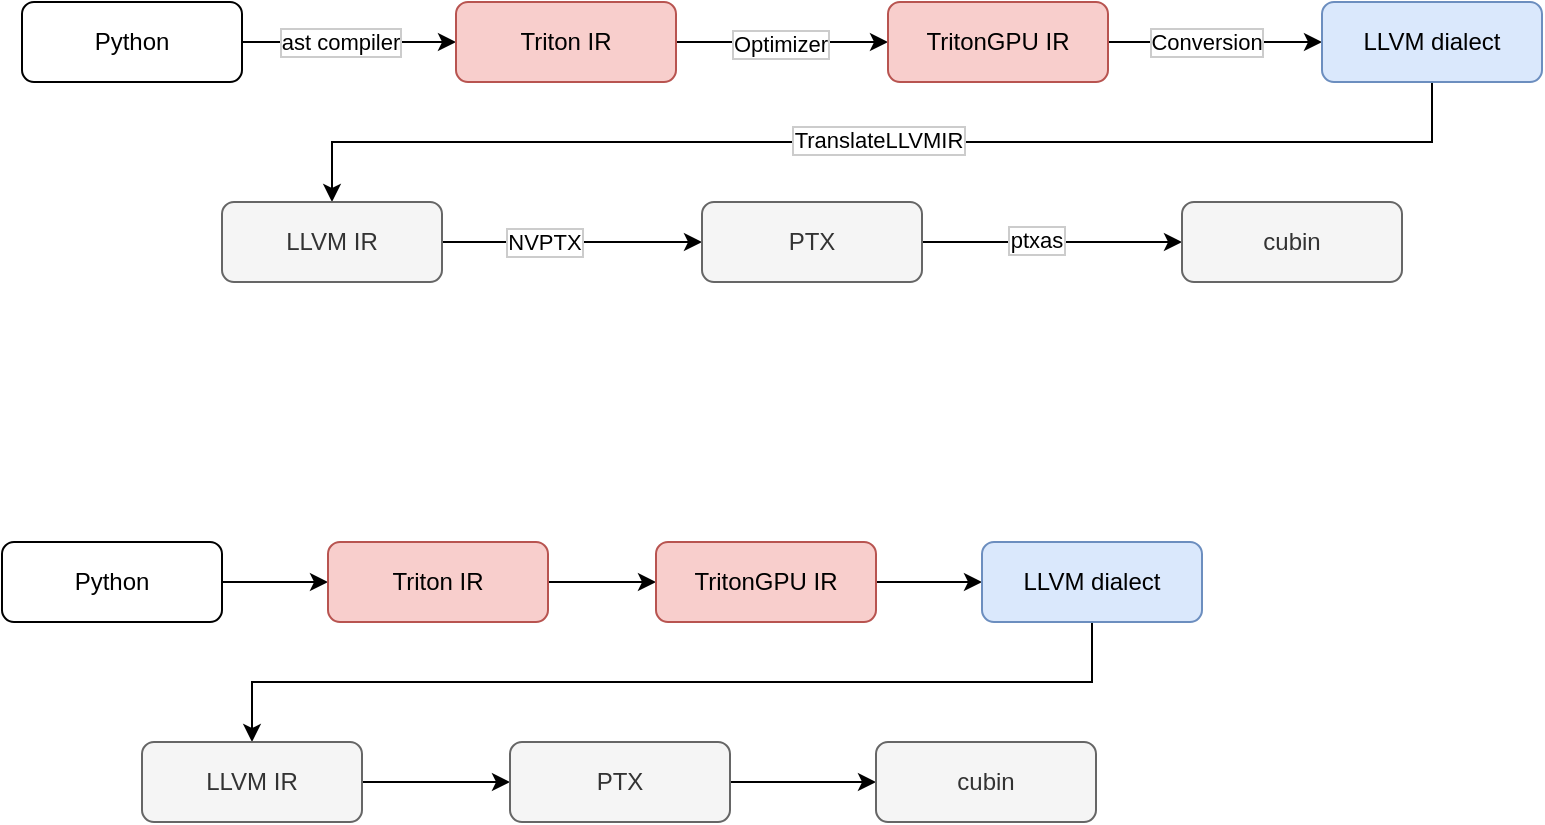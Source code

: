 <mxfile version="20.5.3" type="github">
  <diagram id="nCMCtI_0fGmXLX7nTU4V" name="第 1 页">
    <mxGraphModel dx="926" dy="752" grid="1" gridSize="10" guides="1" tooltips="1" connect="1" arrows="1" fold="1" page="1" pageScale="1" pageWidth="827" pageHeight="1169" math="0" shadow="0">
      <root>
        <mxCell id="0" />
        <mxCell id="1" parent="0" />
        <mxCell id="FMdcrydQJysGpQUzG1MX-5" value="" style="edgeStyle=orthogonalEdgeStyle;rounded=0;orthogonalLoop=1;jettySize=auto;html=1;" edge="1" parent="1" source="_bKhbQ4zFmAfNgiu8Np8-1" target="_bKhbQ4zFmAfNgiu8Np8-2">
          <mxGeometry relative="1" as="geometry" />
        </mxCell>
        <mxCell id="FMdcrydQJysGpQUzG1MX-26" value="ast compiler" style="edgeLabel;html=1;align=center;verticalAlign=middle;resizable=0;points=[];labelBorderColor=#CCCCCC;" vertex="1" connectable="0" parent="FMdcrydQJysGpQUzG1MX-5">
          <mxGeometry x="-0.14" relative="1" as="geometry">
            <mxPoint x="3" as="offset" />
          </mxGeometry>
        </mxCell>
        <mxCell id="_bKhbQ4zFmAfNgiu8Np8-1" value="Python" style="rounded=1;whiteSpace=wrap;html=1;" parent="1" vertex="1">
          <mxGeometry x="10" y="130" width="110" height="40" as="geometry" />
        </mxCell>
        <mxCell id="FMdcrydQJysGpQUzG1MX-6" value="" style="edgeStyle=orthogonalEdgeStyle;rounded=0;orthogonalLoop=1;jettySize=auto;html=1;" edge="1" parent="1" source="_bKhbQ4zFmAfNgiu8Np8-2" target="_bKhbQ4zFmAfNgiu8Np8-3">
          <mxGeometry relative="1" as="geometry" />
        </mxCell>
        <mxCell id="FMdcrydQJysGpQUzG1MX-27" value="Optimizer" style="edgeLabel;html=1;align=center;verticalAlign=middle;resizable=0;points=[];labelBorderColor=#CCCCCC;" vertex="1" connectable="0" parent="FMdcrydQJysGpQUzG1MX-6">
          <mxGeometry x="-0.019" y="-1" relative="1" as="geometry">
            <mxPoint as="offset" />
          </mxGeometry>
        </mxCell>
        <mxCell id="_bKhbQ4zFmAfNgiu8Np8-2" value="Triton IR" style="rounded=1;whiteSpace=wrap;html=1;fillColor=#f8cecc;strokeColor=#b85450;" parent="1" vertex="1">
          <mxGeometry x="227" y="130" width="110" height="40" as="geometry" />
        </mxCell>
        <mxCell id="FMdcrydQJysGpQUzG1MX-7" value="" style="edgeStyle=orthogonalEdgeStyle;rounded=0;orthogonalLoop=1;jettySize=auto;html=1;" edge="1" parent="1" source="_bKhbQ4zFmAfNgiu8Np8-3" target="Wp2HzmDEKK12YRUkGRcB-1">
          <mxGeometry relative="1" as="geometry" />
        </mxCell>
        <mxCell id="FMdcrydQJysGpQUzG1MX-28" value="Conversion" style="edgeLabel;html=1;align=center;verticalAlign=middle;resizable=0;points=[];labelBorderColor=#CCCCCC;" vertex="1" connectable="0" parent="FMdcrydQJysGpQUzG1MX-7">
          <mxGeometry x="-0.084" relative="1" as="geometry">
            <mxPoint as="offset" />
          </mxGeometry>
        </mxCell>
        <mxCell id="_bKhbQ4zFmAfNgiu8Np8-3" value="TritonGPU IR" style="rounded=1;whiteSpace=wrap;html=1;fillColor=#f8cecc;strokeColor=#b85450;" parent="1" vertex="1">
          <mxGeometry x="443" y="130" width="110" height="40" as="geometry" />
        </mxCell>
        <mxCell id="FMdcrydQJysGpQUzG1MX-8" style="edgeStyle=orthogonalEdgeStyle;rounded=0;orthogonalLoop=1;jettySize=auto;html=1;exitX=0.5;exitY=1;exitDx=0;exitDy=0;entryX=0.5;entryY=0;entryDx=0;entryDy=0;" edge="1" parent="1" source="Wp2HzmDEKK12YRUkGRcB-1" target="Wp2HzmDEKK12YRUkGRcB-2">
          <mxGeometry relative="1" as="geometry" />
        </mxCell>
        <mxCell id="FMdcrydQJysGpQUzG1MX-29" value="TranslateLLVMIR" style="edgeLabel;html=1;align=center;verticalAlign=middle;resizable=0;points=[];labelBorderColor=#CCCCCC;" vertex="1" connectable="0" parent="FMdcrydQJysGpQUzG1MX-8">
          <mxGeometry x="0.007" y="-1" relative="1" as="geometry">
            <mxPoint as="offset" />
          </mxGeometry>
        </mxCell>
        <mxCell id="Wp2HzmDEKK12YRUkGRcB-1" value="LLVM dialect" style="rounded=1;whiteSpace=wrap;html=1;fillColor=#dae8fc;strokeColor=#6c8ebf;" parent="1" vertex="1">
          <mxGeometry x="660" y="130" width="110" height="40" as="geometry" />
        </mxCell>
        <mxCell id="FMdcrydQJysGpQUzG1MX-9" value="" style="edgeStyle=orthogonalEdgeStyle;rounded=0;orthogonalLoop=1;jettySize=auto;html=1;" edge="1" parent="1" source="Wp2HzmDEKK12YRUkGRcB-2" target="Wp2HzmDEKK12YRUkGRcB-3">
          <mxGeometry relative="1" as="geometry" />
        </mxCell>
        <mxCell id="FMdcrydQJysGpQUzG1MX-30" value="NVPTX" style="edgeLabel;html=1;align=center;verticalAlign=middle;resizable=0;points=[];labelBorderColor=#CCCCCC;" vertex="1" connectable="0" parent="FMdcrydQJysGpQUzG1MX-9">
          <mxGeometry x="-0.215" relative="1" as="geometry">
            <mxPoint as="offset" />
          </mxGeometry>
        </mxCell>
        <mxCell id="Wp2HzmDEKK12YRUkGRcB-2" value="LLVM IR" style="rounded=1;whiteSpace=wrap;html=1;fillColor=#f5f5f5;fontColor=#333333;strokeColor=#666666;" parent="1" vertex="1">
          <mxGeometry x="110" y="230" width="110" height="40" as="geometry" />
        </mxCell>
        <mxCell id="FMdcrydQJysGpQUzG1MX-10" value="" style="edgeStyle=orthogonalEdgeStyle;rounded=0;orthogonalLoop=1;jettySize=auto;html=1;" edge="1" parent="1" source="Wp2HzmDEKK12YRUkGRcB-3" target="Wp2HzmDEKK12YRUkGRcB-4">
          <mxGeometry relative="1" as="geometry" />
        </mxCell>
        <mxCell id="FMdcrydQJysGpQUzG1MX-31" value="ptxas" style="edgeLabel;html=1;align=center;verticalAlign=middle;resizable=0;points=[];labelBorderColor=#CCCCCC;" vertex="1" connectable="0" parent="FMdcrydQJysGpQUzG1MX-10">
          <mxGeometry x="-0.123" y="1" relative="1" as="geometry">
            <mxPoint as="offset" />
          </mxGeometry>
        </mxCell>
        <mxCell id="Wp2HzmDEKK12YRUkGRcB-3" value="PTX" style="rounded=1;whiteSpace=wrap;html=1;fillColor=#f5f5f5;fontColor=#333333;strokeColor=#666666;" parent="1" vertex="1">
          <mxGeometry x="350" y="230" width="110" height="40" as="geometry" />
        </mxCell>
        <mxCell id="Wp2HzmDEKK12YRUkGRcB-4" value="cubin" style="rounded=1;whiteSpace=wrap;html=1;fillColor=#f5f5f5;fontColor=#333333;strokeColor=#666666;" parent="1" vertex="1">
          <mxGeometry x="590" y="230" width="110" height="40" as="geometry" />
        </mxCell>
        <mxCell id="FMdcrydQJysGpQUzG1MX-13" value="" style="edgeStyle=orthogonalEdgeStyle;rounded=0;orthogonalLoop=1;jettySize=auto;html=1;" edge="1" parent="1" source="FMdcrydQJysGpQUzG1MX-14" target="FMdcrydQJysGpQUzG1MX-16">
          <mxGeometry relative="1" as="geometry" />
        </mxCell>
        <mxCell id="FMdcrydQJysGpQUzG1MX-14" value="Python" style="rounded=1;whiteSpace=wrap;html=1;" vertex="1" parent="1">
          <mxGeometry y="400" width="110" height="40" as="geometry" />
        </mxCell>
        <mxCell id="FMdcrydQJysGpQUzG1MX-15" value="" style="edgeStyle=orthogonalEdgeStyle;rounded=0;orthogonalLoop=1;jettySize=auto;html=1;" edge="1" parent="1" source="FMdcrydQJysGpQUzG1MX-16" target="FMdcrydQJysGpQUzG1MX-18">
          <mxGeometry relative="1" as="geometry" />
        </mxCell>
        <mxCell id="FMdcrydQJysGpQUzG1MX-16" value="Triton IR" style="rounded=1;whiteSpace=wrap;html=1;fillColor=#f8cecc;strokeColor=#b85450;" vertex="1" parent="1">
          <mxGeometry x="163" y="400" width="110" height="40" as="geometry" />
        </mxCell>
        <mxCell id="FMdcrydQJysGpQUzG1MX-17" value="" style="edgeStyle=orthogonalEdgeStyle;rounded=0;orthogonalLoop=1;jettySize=auto;html=1;" edge="1" parent="1" source="FMdcrydQJysGpQUzG1MX-18" target="FMdcrydQJysGpQUzG1MX-20">
          <mxGeometry relative="1" as="geometry" />
        </mxCell>
        <mxCell id="FMdcrydQJysGpQUzG1MX-18" value="TritonGPU IR" style="rounded=1;whiteSpace=wrap;html=1;fillColor=#f8cecc;strokeColor=#b85450;" vertex="1" parent="1">
          <mxGeometry x="327" y="400" width="110" height="40" as="geometry" />
        </mxCell>
        <mxCell id="FMdcrydQJysGpQUzG1MX-19" style="edgeStyle=orthogonalEdgeStyle;rounded=0;orthogonalLoop=1;jettySize=auto;html=1;exitX=0.5;exitY=1;exitDx=0;exitDy=0;entryX=0.5;entryY=0;entryDx=0;entryDy=0;" edge="1" parent="1" source="FMdcrydQJysGpQUzG1MX-20" target="FMdcrydQJysGpQUzG1MX-22">
          <mxGeometry relative="1" as="geometry" />
        </mxCell>
        <mxCell id="FMdcrydQJysGpQUzG1MX-20" value="LLVM dialect" style="rounded=1;whiteSpace=wrap;html=1;fillColor=#dae8fc;strokeColor=#6c8ebf;" vertex="1" parent="1">
          <mxGeometry x="490" y="400" width="110" height="40" as="geometry" />
        </mxCell>
        <mxCell id="FMdcrydQJysGpQUzG1MX-21" value="" style="edgeStyle=orthogonalEdgeStyle;rounded=0;orthogonalLoop=1;jettySize=auto;html=1;" edge="1" parent="1" source="FMdcrydQJysGpQUzG1MX-22" target="FMdcrydQJysGpQUzG1MX-24">
          <mxGeometry relative="1" as="geometry" />
        </mxCell>
        <mxCell id="FMdcrydQJysGpQUzG1MX-22" value="LLVM IR" style="rounded=1;whiteSpace=wrap;html=1;fillColor=#f5f5f5;fontColor=#333333;strokeColor=#666666;" vertex="1" parent="1">
          <mxGeometry x="70" y="500" width="110" height="40" as="geometry" />
        </mxCell>
        <mxCell id="FMdcrydQJysGpQUzG1MX-23" value="" style="edgeStyle=orthogonalEdgeStyle;rounded=0;orthogonalLoop=1;jettySize=auto;html=1;" edge="1" parent="1" source="FMdcrydQJysGpQUzG1MX-24" target="FMdcrydQJysGpQUzG1MX-25">
          <mxGeometry relative="1" as="geometry" />
        </mxCell>
        <mxCell id="FMdcrydQJysGpQUzG1MX-24" value="PTX" style="rounded=1;whiteSpace=wrap;html=1;fillColor=#f5f5f5;fontColor=#333333;strokeColor=#666666;" vertex="1" parent="1">
          <mxGeometry x="254" y="500" width="110" height="40" as="geometry" />
        </mxCell>
        <mxCell id="FMdcrydQJysGpQUzG1MX-25" value="cubin" style="rounded=1;whiteSpace=wrap;html=1;fillColor=#f5f5f5;fontColor=#333333;strokeColor=#666666;" vertex="1" parent="1">
          <mxGeometry x="437" y="500" width="110" height="40" as="geometry" />
        </mxCell>
      </root>
    </mxGraphModel>
  </diagram>
</mxfile>
